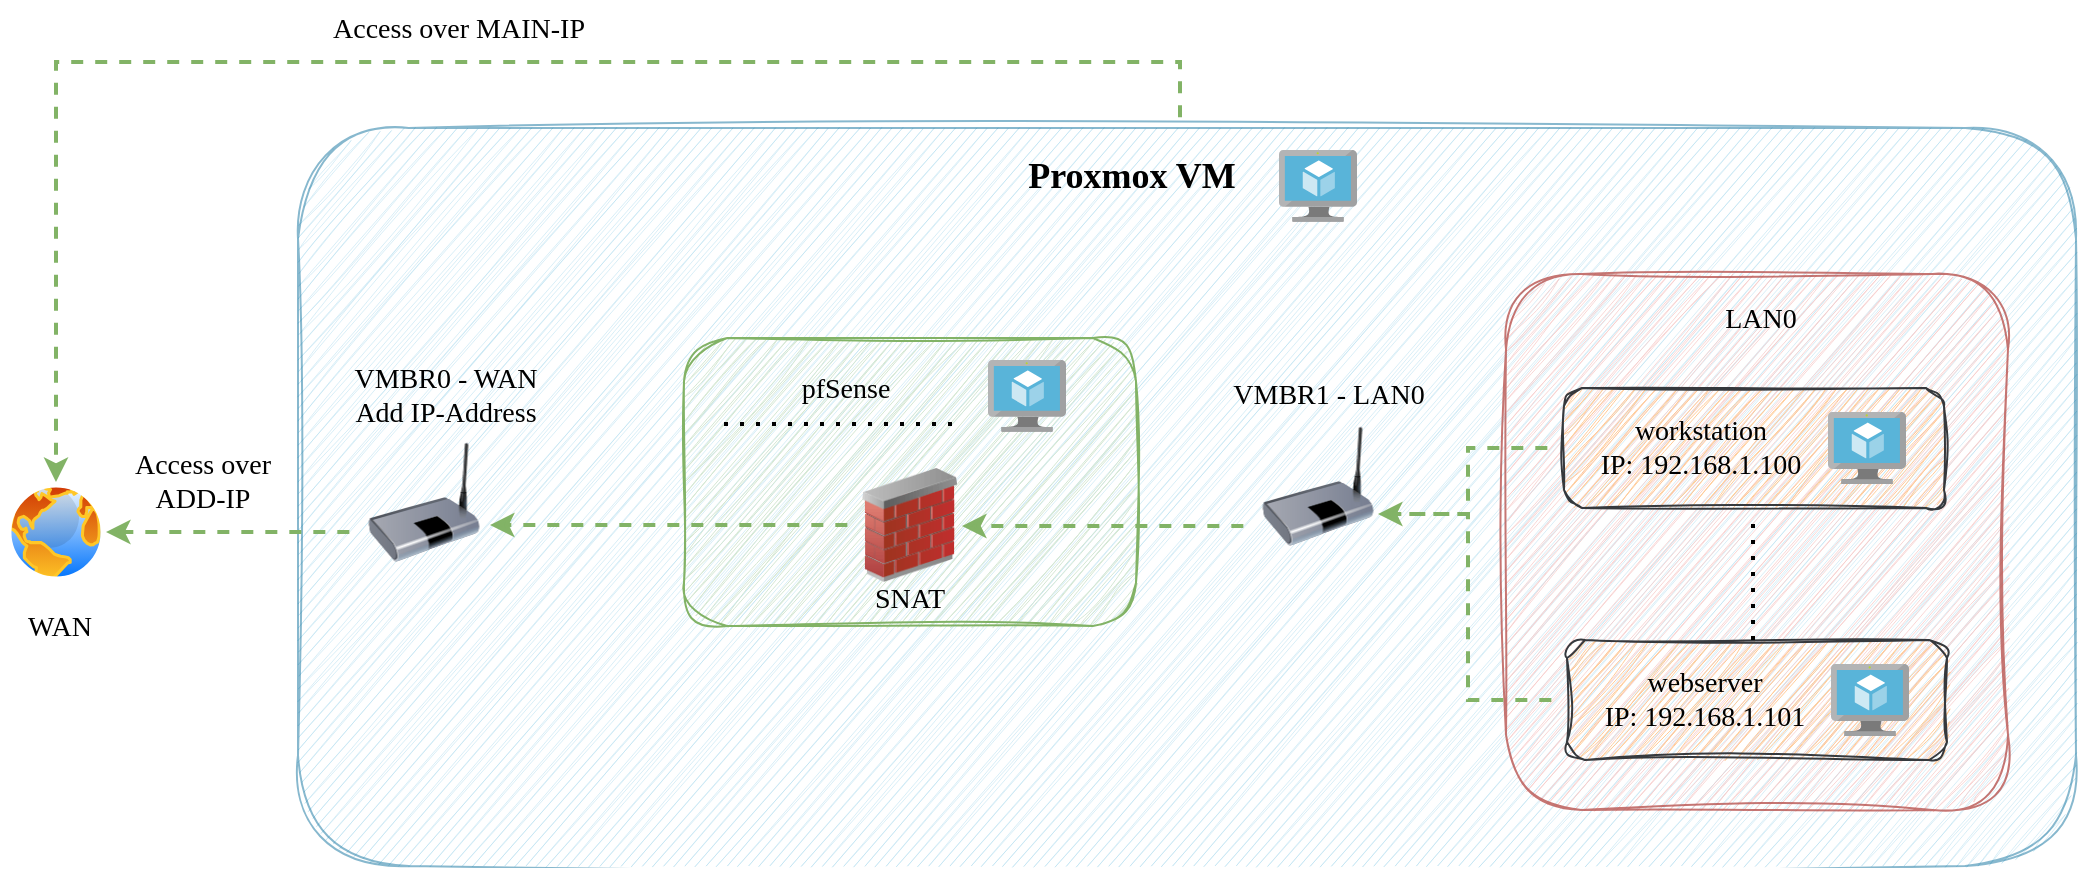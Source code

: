 <mxfile version="21.5.0" type="device">
  <diagram name="Page-1" id="IjmnMNK2up9I8Y3x0rl3">
    <mxGraphModel dx="2045" dy="1504" grid="0" gridSize="10" guides="1" tooltips="1" connect="1" arrows="1" fold="1" page="0" pageScale="1" pageWidth="3300" pageHeight="4681" math="0" shadow="0">
      <root>
        <mxCell id="0" />
        <mxCell id="1" parent="0" />
        <mxCell id="TLgU0xt5SLczzOOira7B-34" value="" style="rounded=1;whiteSpace=wrap;html=1;sketch=1;curveFitting=1;jiggle=2;fillColor=#b1ddf0;strokeColor=#10739e;opacity=50;" vertex="1" parent="1">
          <mxGeometry x="-3" y="135.94" width="889" height="369.06" as="geometry" />
        </mxCell>
        <mxCell id="TLgU0xt5SLczzOOira7B-37" style="edgeStyle=orthogonalEdgeStyle;rounded=0;orthogonalLoop=1;jettySize=auto;html=1;entryX=0.5;entryY=0;entryDx=0;entryDy=0;strokeWidth=2;dashed=1;fillColor=#d5e8d4;strokeColor=#82b366;flowAnimation=1;" edge="1" parent="1" source="TLgU0xt5SLczzOOira7B-34" target="TLgU0xt5SLczzOOira7B-14">
          <mxGeometry relative="1" as="geometry">
            <Array as="points">
              <mxPoint x="438" y="103" />
              <mxPoint x="-124" y="103" />
            </Array>
          </mxGeometry>
        </mxCell>
        <mxCell id="TLgU0xt5SLczzOOira7B-15" value="" style="rounded=1;whiteSpace=wrap;html=1;sketch=1;curveFitting=1;jiggle=2;fillColor=#f8cecc;strokeColor=#b85450;opacity=80;" vertex="1" parent="1">
          <mxGeometry x="601" y="209" width="251" height="268" as="geometry" />
        </mxCell>
        <mxCell id="TLgU0xt5SLczzOOira7B-8" value="" style="rounded=1;whiteSpace=wrap;html=1;sketch=1;curveFitting=1;jiggle=2;fillColor=#d5e8d4;strokeColor=#82b366;" vertex="1" parent="1">
          <mxGeometry x="190" y="241" width="226" height="144" as="geometry" />
        </mxCell>
        <mxCell id="TLgU0xt5SLczzOOira7B-27" style="edgeStyle=orthogonalEdgeStyle;rounded=0;orthogonalLoop=1;jettySize=auto;html=1;dashed=1;flowAnimation=1;fillColor=#d5e8d4;strokeColor=#82b366;strokeWidth=2;" edge="1" parent="1" source="TLgU0xt5SLczzOOira7B-2" target="TLgU0xt5SLczzOOira7B-7">
          <mxGeometry relative="1" as="geometry">
            <Array as="points">
              <mxPoint x="442" y="335" />
              <mxPoint x="442" y="335" />
            </Array>
          </mxGeometry>
        </mxCell>
        <mxCell id="TLgU0xt5SLczzOOira7B-2" value="" style="image;html=1;image=img/lib/clip_art/networking/Bridge_128x128.png" vertex="1" parent="1">
          <mxGeometry x="475" y="285" width="64" height="60" as="geometry" />
        </mxCell>
        <mxCell id="TLgU0xt5SLczzOOira7B-3" value="" style="rounded=1;whiteSpace=wrap;html=1;sketch=1;curveFitting=1;jiggle=2;fillColor=#ffcc99;strokeColor=#36393d;" vertex="1" parent="1">
          <mxGeometry x="630" y="266" width="190" height="60" as="geometry" />
        </mxCell>
        <mxCell id="TLgU0xt5SLczzOOira7B-28" style="edgeStyle=orthogonalEdgeStyle;rounded=0;orthogonalLoop=1;jettySize=auto;html=1;dashed=1;flowAnimation=1;fillColor=#d5e8d4;strokeColor=#82b366;strokeWidth=2;" edge="1" parent="1" source="TLgU0xt5SLczzOOira7B-7">
          <mxGeometry relative="1" as="geometry">
            <mxPoint x="93" y="334.5" as="targetPoint" />
          </mxGeometry>
        </mxCell>
        <mxCell id="TLgU0xt5SLczzOOira7B-7" value="" style="image;html=1;image=img/lib/clip_art/networking/Firewall_02_128x128.png" vertex="1" parent="1">
          <mxGeometry x="277" y="306" width="52" height="57" as="geometry" />
        </mxCell>
        <mxCell id="TLgU0xt5SLczzOOira7B-29" style="edgeStyle=orthogonalEdgeStyle;rounded=0;orthogonalLoop=1;jettySize=auto;html=1;entryX=1;entryY=0.5;entryDx=0;entryDy=0;dashed=1;flowAnimation=1;fillColor=#d5e8d4;strokeColor=#82b366;strokeWidth=2;" edge="1" parent="1" source="TLgU0xt5SLczzOOira7B-9" target="TLgU0xt5SLczzOOira7B-14">
          <mxGeometry relative="1" as="geometry">
            <Array as="points">
              <mxPoint x="-7" y="338" />
              <mxPoint x="-7" y="338" />
            </Array>
          </mxGeometry>
        </mxCell>
        <mxCell id="TLgU0xt5SLczzOOira7B-9" value="" style="image;html=1;image=img/lib/clip_art/networking/Bridge_128x128.png" vertex="1" parent="1">
          <mxGeometry x="28" y="293" width="64" height="60" as="geometry" />
        </mxCell>
        <mxCell id="TLgU0xt5SLczzOOira7B-11" value="" style="image;sketch=0;aspect=fixed;html=1;points=[];align=center;fontSize=12;image=img/lib/mscae/Virtual_Machine.svg;" vertex="1" parent="1">
          <mxGeometry x="342" y="252" width="39" height="35.88" as="geometry" />
        </mxCell>
        <mxCell id="TLgU0xt5SLczzOOira7B-12" value="&lt;font style=&quot;font-size: 14px;&quot;&gt;pfSense&lt;/font&gt;" style="text;html=1;strokeColor=none;fillColor=none;align=center;verticalAlign=middle;whiteSpace=wrap;rounded=0;fontFamily=Comic Sans MS;" vertex="1" parent="1">
          <mxGeometry x="241" y="252" width="60" height="30" as="geometry" />
        </mxCell>
        <mxCell id="TLgU0xt5SLczzOOira7B-13" value="" style="endArrow=none;dashed=1;html=1;dashPattern=1 3;strokeWidth=2;rounded=0;" edge="1" parent="1">
          <mxGeometry width="50" height="50" relative="1" as="geometry">
            <mxPoint x="210" y="284" as="sourcePoint" />
            <mxPoint x="324" y="284" as="targetPoint" />
          </mxGeometry>
        </mxCell>
        <mxCell id="TLgU0xt5SLczzOOira7B-14" value="" style="image;aspect=fixed;perimeter=ellipsePerimeter;html=1;align=center;shadow=0;dashed=0;spacingTop=3;image=img/lib/active_directory/internet_globe.svg;" vertex="1" parent="1">
          <mxGeometry x="-149" y="313" width="50" height="50" as="geometry" />
        </mxCell>
        <mxCell id="TLgU0xt5SLczzOOira7B-16" value="" style="image;sketch=0;aspect=fixed;html=1;points=[];align=center;fontSize=12;image=img/lib/mscae/Virtual_Machine.svg;" vertex="1" parent="1">
          <mxGeometry x="762" y="278.06" width="39" height="35.88" as="geometry" />
        </mxCell>
        <mxCell id="TLgU0xt5SLczzOOira7B-25" style="edgeStyle=orthogonalEdgeStyle;rounded=0;orthogonalLoop=1;jettySize=auto;html=1;dashed=1;fillColor=#d5e8d4;strokeColor=#82b366;flowAnimation=1;strokeWidth=2;" edge="1" parent="1">
          <mxGeometry relative="1" as="geometry">
            <mxPoint x="627" y="296" as="sourcePoint" />
            <mxPoint x="537" y="329" as="targetPoint" />
            <Array as="points">
              <mxPoint x="582" y="296" />
              <mxPoint x="582" y="329" />
            </Array>
          </mxGeometry>
        </mxCell>
        <mxCell id="TLgU0xt5SLczzOOira7B-17" value="&lt;span style=&quot;font-size: 14px;&quot;&gt;workstation&lt;br&gt;IP: 192.168.1.100&lt;br&gt;&lt;/span&gt;" style="text;html=1;strokeColor=none;fillColor=none;align=center;verticalAlign=middle;whiteSpace=wrap;rounded=0;fontFamily=Comic Sans MS;" vertex="1" parent="1">
          <mxGeometry x="642" y="281" width="113" height="30" as="geometry" />
        </mxCell>
        <mxCell id="TLgU0xt5SLczzOOira7B-20" value="" style="rounded=1;whiteSpace=wrap;html=1;sketch=1;curveFitting=1;jiggle=2;fillColor=#ffcc99;strokeColor=#36393d;" vertex="1" parent="1">
          <mxGeometry x="631.5" y="392" width="190" height="60" as="geometry" />
        </mxCell>
        <mxCell id="TLgU0xt5SLczzOOira7B-21" value="" style="image;sketch=0;aspect=fixed;html=1;points=[];align=center;fontSize=12;image=img/lib/mscae/Virtual_Machine.svg;" vertex="1" parent="1">
          <mxGeometry x="763.5" y="404.06" width="39" height="35.88" as="geometry" />
        </mxCell>
        <mxCell id="TLgU0xt5SLczzOOira7B-26" style="edgeStyle=orthogonalEdgeStyle;rounded=0;orthogonalLoop=1;jettySize=auto;html=1;dashed=1;fillColor=#d5e8d4;strokeColor=#82b366;flowAnimation=1;endArrow=none;endFill=0;strokeWidth=2;" edge="1" parent="1">
          <mxGeometry relative="1" as="geometry">
            <mxPoint x="629" y="422" as="sourcePoint" />
            <mxPoint x="545" y="329" as="targetPoint" />
            <Array as="points">
              <mxPoint x="582" y="422" />
              <mxPoint x="582" y="329" />
            </Array>
          </mxGeometry>
        </mxCell>
        <mxCell id="TLgU0xt5SLczzOOira7B-22" value="&lt;span style=&quot;font-size: 14px;&quot;&gt;webserver&lt;br&gt;IP: 192.168.1.101&lt;br&gt;&lt;/span&gt;" style="text;html=1;strokeColor=none;fillColor=none;align=center;verticalAlign=middle;whiteSpace=wrap;rounded=0;fontFamily=Comic Sans MS;" vertex="1" parent="1">
          <mxGeometry x="643.5" y="407" width="113" height="30" as="geometry" />
        </mxCell>
        <mxCell id="TLgU0xt5SLczzOOira7B-23" value="" style="endArrow=none;dashed=1;html=1;dashPattern=1 3;strokeWidth=2;rounded=0;" edge="1" parent="1">
          <mxGeometry width="50" height="50" relative="1" as="geometry">
            <mxPoint x="724.5" y="392" as="sourcePoint" />
            <mxPoint x="724.5" y="334" as="targetPoint" />
          </mxGeometry>
        </mxCell>
        <mxCell id="TLgU0xt5SLczzOOira7B-24" value="&lt;span style=&quot;font-size: 14px;&quot;&gt;LAN0&lt;br&gt;&lt;/span&gt;" style="text;html=1;strokeColor=none;fillColor=none;align=center;verticalAlign=middle;whiteSpace=wrap;rounded=0;fontFamily=Comic Sans MS;" vertex="1" parent="1">
          <mxGeometry x="672" y="217" width="113" height="30" as="geometry" />
        </mxCell>
        <mxCell id="TLgU0xt5SLczzOOira7B-30" value="&lt;font style=&quot;font-size: 14px;&quot;&gt;SNAT&lt;/font&gt;" style="text;html=1;strokeColor=none;fillColor=none;align=center;verticalAlign=middle;whiteSpace=wrap;rounded=0;fontFamily=Comic Sans MS;" vertex="1" parent="1">
          <mxGeometry x="273" y="357" width="60" height="30" as="geometry" />
        </mxCell>
        <mxCell id="TLgU0xt5SLczzOOira7B-31" value="&lt;span style=&quot;font-size: 14px;&quot;&gt;VMBR1 - LAN0&lt;/span&gt;" style="text;html=1;strokeColor=none;fillColor=none;align=center;verticalAlign=middle;whiteSpace=wrap;rounded=0;fontFamily=Comic Sans MS;" vertex="1" parent="1">
          <mxGeometry x="459" y="255" width="107" height="30" as="geometry" />
        </mxCell>
        <mxCell id="TLgU0xt5SLczzOOira7B-32" value="&lt;span style=&quot;font-size: 14px;&quot;&gt;VMBR0 - WAN&lt;br&gt;Add IP-Address&lt;br&gt;&lt;/span&gt;" style="text;html=1;strokeColor=none;fillColor=none;align=center;verticalAlign=middle;whiteSpace=wrap;rounded=0;fontFamily=Comic Sans MS;" vertex="1" parent="1">
          <mxGeometry x="12" y="255" width="118" height="30" as="geometry" />
        </mxCell>
        <mxCell id="TLgU0xt5SLczzOOira7B-33" value="&lt;span style=&quot;font-size: 14px;&quot;&gt;WAN&lt;/span&gt;" style="text;html=1;strokeColor=none;fillColor=none;align=center;verticalAlign=middle;whiteSpace=wrap;rounded=0;fontFamily=Comic Sans MS;" vertex="1" parent="1">
          <mxGeometry x="-152" y="371" width="60" height="30" as="geometry" />
        </mxCell>
        <mxCell id="TLgU0xt5SLczzOOira7B-35" value="&lt;b style=&quot;&quot;&gt;&lt;font style=&quot;font-size: 18px;&quot;&gt;Proxmox VM&lt;/font&gt;&lt;/b&gt;" style="text;html=1;strokeColor=none;fillColor=none;align=center;verticalAlign=middle;whiteSpace=wrap;rounded=0;fontFamily=Comic Sans MS;" vertex="1" parent="1">
          <mxGeometry x="355" y="145" width="118" height="30" as="geometry" />
        </mxCell>
        <mxCell id="TLgU0xt5SLczzOOira7B-36" value="" style="image;sketch=0;aspect=fixed;html=1;points=[];align=center;fontSize=12;image=img/lib/mscae/Virtual_Machine.svg;" vertex="1" parent="1">
          <mxGeometry x="487.5" y="147" width="39" height="35.88" as="geometry" />
        </mxCell>
        <mxCell id="TLgU0xt5SLczzOOira7B-38" value="&lt;span style=&quot;font-size: 14px;&quot;&gt;Access over MAIN-IP&lt;br&gt;&lt;/span&gt;" style="text;html=1;strokeColor=none;fillColor=none;align=center;verticalAlign=middle;whiteSpace=wrap;rounded=0;fontFamily=Comic Sans MS;" vertex="1" parent="1">
          <mxGeometry x="-33" y="72" width="221" height="30" as="geometry" />
        </mxCell>
        <mxCell id="TLgU0xt5SLczzOOira7B-39" value="&lt;span style=&quot;font-size: 14px;&quot;&gt;Access over ADD-IP&lt;br&gt;&lt;/span&gt;" style="text;html=1;strokeColor=none;fillColor=none;align=center;verticalAlign=middle;whiteSpace=wrap;rounded=0;fontFamily=Comic Sans MS;" vertex="1" parent="1">
          <mxGeometry x="-99" y="298" width="97" height="30" as="geometry" />
        </mxCell>
      </root>
    </mxGraphModel>
  </diagram>
</mxfile>
